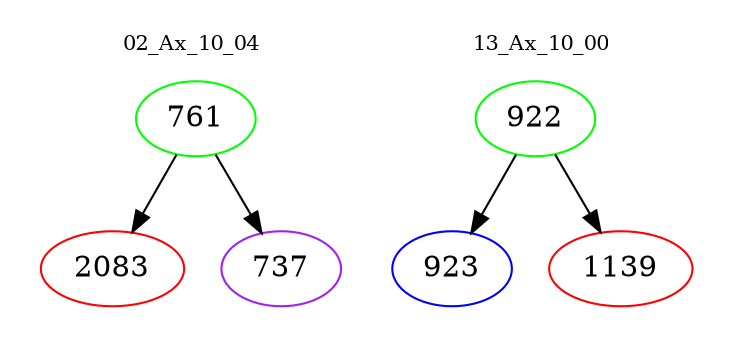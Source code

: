 digraph{
subgraph cluster_0 {
color = white
label = "02_Ax_10_04";
fontsize=10;
T0_761 [label="761", color="green"]
T0_761 -> T0_2083 [color="black"]
T0_2083 [label="2083", color="red"]
T0_761 -> T0_737 [color="black"]
T0_737 [label="737", color="purple"]
}
subgraph cluster_1 {
color = white
label = "13_Ax_10_00";
fontsize=10;
T1_922 [label="922", color="green"]
T1_922 -> T1_923 [color="black"]
T1_923 [label="923", color="blue"]
T1_922 -> T1_1139 [color="black"]
T1_1139 [label="1139", color="red"]
}
}
